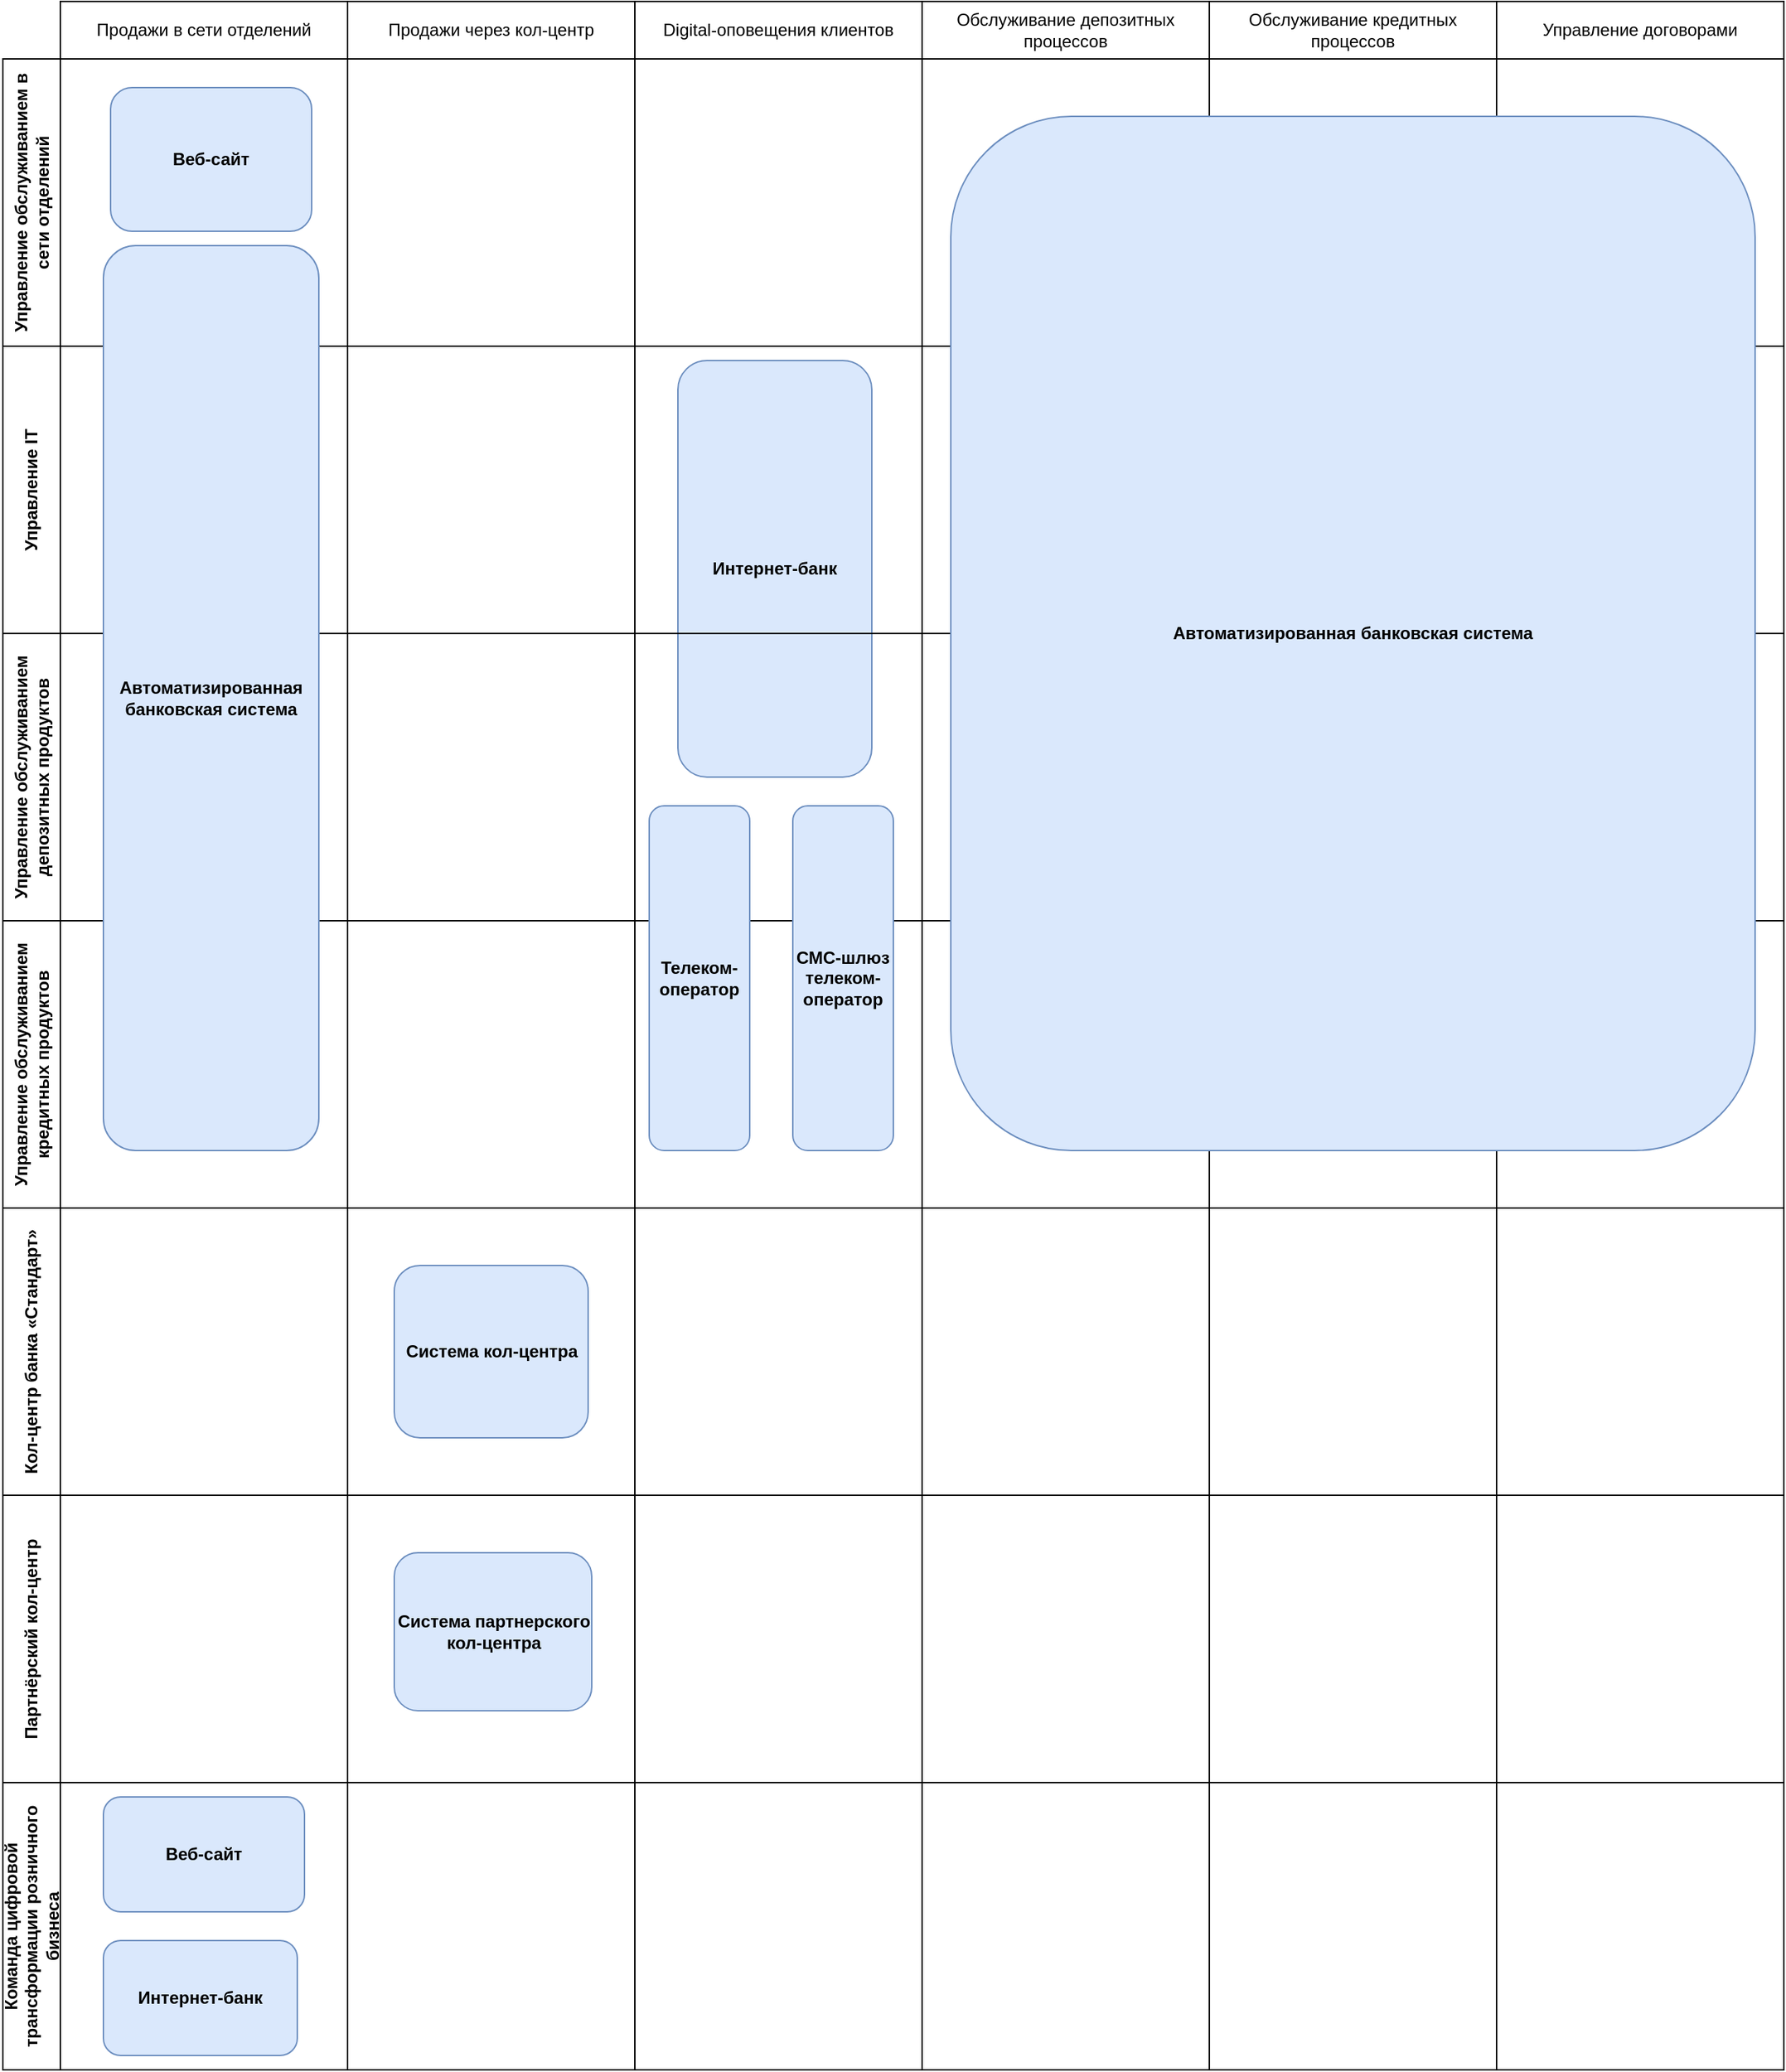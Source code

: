 <mxfile version="28.0.6">
  <diagram name="Page-1" id="ZzCQDpJdlgO6_vd3DV8p">
    <mxGraphModel grid="1" page="1" gridSize="10" guides="1" tooltips="1" connect="1" arrows="1" fold="1" pageScale="1" pageWidth="850" pageHeight="1100" math="0" shadow="0">
      <root>
        <mxCell id="0" />
        <mxCell id="1" parent="0" />
        <mxCell id="CYB_kAXHNTFLcmaQPsNi-47" value="&lt;div&gt;Интернет-банк&lt;/div&gt;" style="rounded=1;whiteSpace=wrap;html=1;fillColor=#dae8fc;strokeColor=#6c8ebf;fontStyle=1;movable=1;resizable=1;rotatable=1;deletable=1;editable=1;locked=0;connectable=1;" vertex="1" parent="1">
          <mxGeometry x="540" y="310" width="135" height="290" as="geometry" />
        </mxCell>
        <mxCell id="mDsjxRT4FCpU41-lAUft-2" value="" style="group;movable=1;resizable=1;rotatable=1;deletable=1;editable=1;locked=0;connectable=1;" connectable="0" vertex="1" parent="1">
          <mxGeometry x="70" y="60" width="1240" height="1440" as="geometry" />
        </mxCell>
        <mxCell id="CYB_kAXHNTFLcmaQPsNi-10" value="" style="group;horizontal=1;verticalAlign=bottom;labelPosition=left;verticalLabelPosition=top;align=right;textDirection=rtl;movable=1;resizable=1;rotatable=1;deletable=1;editable=1;locked=0;connectable=1;" vertex="1" connectable="0" parent="mDsjxRT4FCpU41-lAUft-2">
          <mxGeometry width="240" height="280" as="geometry" />
        </mxCell>
        <mxCell id="CYB_kAXHNTFLcmaQPsNi-8" value="Продажи в сети отделений" style="rounded=0;whiteSpace=wrap;html=1;movable=1;resizable=1;rotatable=1;deletable=1;editable=1;locked=0;connectable=1;" vertex="1" parent="CYB_kAXHNTFLcmaQPsNi-10">
          <mxGeometry x="40" width="200" height="40" as="geometry" />
        </mxCell>
        <mxCell id="CYB_kAXHNTFLcmaQPsNi-9" value="&lt;div&gt;&lt;strong&gt;Управление обслуживанием в сети отделений&lt;/strong&gt;&lt;/div&gt;" style="rounded=0;whiteSpace=wrap;html=1;horizontal=0;movable=1;resizable=1;rotatable=1;deletable=1;editable=1;locked=0;connectable=1;" vertex="1" parent="CYB_kAXHNTFLcmaQPsNi-10">
          <mxGeometry y="40" width="40" height="200" as="geometry" />
        </mxCell>
        <mxCell id="CYB_kAXHNTFLcmaQPsNi-7" value="" style="swimlane;startSize=0;movable=1;resizable=1;rotatable=1;deletable=1;editable=1;locked=0;connectable=1;" vertex="1" parent="CYB_kAXHNTFLcmaQPsNi-10">
          <mxGeometry x="40" y="40" width="200" height="200" as="geometry">
            <mxRectangle x="40" y="40" width="50" height="40" as="alternateBounds" />
          </mxGeometry>
        </mxCell>
        <mxCell id="CYB_kAXHNTFLcmaQPsNi-50" value="Веб-сайт" style="rounded=1;whiteSpace=wrap;html=1;fillColor=#dae8fc;strokeColor=#6c8ebf;movable=1;resizable=1;rotatable=1;deletable=1;editable=1;locked=0;connectable=1;fontStyle=1" vertex="1" parent="CYB_kAXHNTFLcmaQPsNi-7">
          <mxGeometry x="35" y="20" width="140" height="100" as="geometry" />
        </mxCell>
        <mxCell id="CYB_kAXHNTFLcmaQPsNi-14" value="" style="group;movable=1;resizable=1;rotatable=1;deletable=1;editable=1;locked=0;connectable=1;" vertex="1" connectable="0" parent="mDsjxRT4FCpU41-lAUft-2">
          <mxGeometry x="240" width="200" height="240" as="geometry" />
        </mxCell>
        <mxCell id="CYB_kAXHNTFLcmaQPsNi-11" value="" style="swimlane;startSize=0;movable=1;resizable=1;rotatable=1;deletable=1;editable=1;locked=0;connectable=1;" vertex="1" parent="CYB_kAXHNTFLcmaQPsNi-14">
          <mxGeometry y="40" width="200" height="200" as="geometry">
            <mxRectangle x="40" y="40" width="50" height="40" as="alternateBounds" />
          </mxGeometry>
        </mxCell>
        <mxCell id="CYB_kAXHNTFLcmaQPsNi-12" value="Продажи через кол-центр" style="rounded=0;whiteSpace=wrap;html=1;movable=1;resizable=1;rotatable=1;deletable=1;editable=1;locked=0;connectable=1;" vertex="1" parent="CYB_kAXHNTFLcmaQPsNi-14">
          <mxGeometry width="200" height="40" as="geometry" />
        </mxCell>
        <mxCell id="CYB_kAXHNTFLcmaQPsNi-24" value="" style="group;movable=1;resizable=1;rotatable=1;deletable=1;editable=1;locked=0;connectable=1;" vertex="1" connectable="0" parent="mDsjxRT4FCpU41-lAUft-2">
          <mxGeometry y="240" width="440" height="800" as="geometry" />
        </mxCell>
        <mxCell id="CYB_kAXHNTFLcmaQPsNi-21" value="&lt;strong&gt;Управление IT&lt;/strong&gt;" style="rounded=0;whiteSpace=wrap;html=1;horizontal=0;movable=1;resizable=1;rotatable=1;deletable=1;editable=1;locked=0;connectable=1;" vertex="1" parent="CYB_kAXHNTFLcmaQPsNi-24">
          <mxGeometry width="40" height="200" as="geometry" />
        </mxCell>
        <mxCell id="CYB_kAXHNTFLcmaQPsNi-22" value="" style="swimlane;startSize=0;movable=1;resizable=1;rotatable=1;deletable=1;editable=1;locked=0;connectable=1;" vertex="1" parent="CYB_kAXHNTFLcmaQPsNi-24">
          <mxGeometry x="40" width="400" height="800" as="geometry">
            <mxRectangle x="40" width="50" height="40" as="alternateBounds" />
          </mxGeometry>
        </mxCell>
        <mxCell id="CYB_kAXHNTFLcmaQPsNi-25" value="" style="group;movable=1;resizable=1;rotatable=1;deletable=1;editable=1;locked=0;connectable=1;" vertex="1" connectable="0" parent="CYB_kAXHNTFLcmaQPsNi-22">
          <mxGeometry x="-40" y="200" width="440" height="600" as="geometry" />
        </mxCell>
        <mxCell id="CYB_kAXHNTFLcmaQPsNi-26" value="&lt;strong&gt;Управление обслуживанием депозитных продуктов&lt;/strong&gt;" style="rounded=0;whiteSpace=wrap;html=1;horizontal=0;movable=1;resizable=1;rotatable=1;deletable=1;editable=1;locked=0;connectable=1;" vertex="1" parent="CYB_kAXHNTFLcmaQPsNi-25">
          <mxGeometry width="40" height="200" as="geometry" />
        </mxCell>
        <mxCell id="CYB_kAXHNTFLcmaQPsNi-27" value="" style="swimlane;startSize=0;movable=1;resizable=1;rotatable=1;deletable=1;editable=1;locked=0;connectable=1;" vertex="1" parent="CYB_kAXHNTFLcmaQPsNi-25">
          <mxGeometry x="40" width="400" height="600" as="geometry">
            <mxRectangle x="40" y="40" width="50" height="40" as="alternateBounds" />
          </mxGeometry>
        </mxCell>
        <mxCell id="CYB_kAXHNTFLcmaQPsNi-30" value="" style="group;movable=1;resizable=1;rotatable=1;deletable=1;editable=1;locked=0;connectable=1;" vertex="1" connectable="0" parent="CYB_kAXHNTFLcmaQPsNi-27">
          <mxGeometry x="-40" y="200" width="440" height="400" as="geometry" />
        </mxCell>
        <mxCell id="CYB_kAXHNTFLcmaQPsNi-31" value="&lt;strong&gt;Управление обслуживанием кредитных продуктов&lt;/strong&gt;" style="rounded=0;whiteSpace=wrap;html=1;horizontal=0;movable=1;resizable=1;rotatable=1;deletable=1;editable=1;locked=0;connectable=1;" vertex="1" parent="CYB_kAXHNTFLcmaQPsNi-30">
          <mxGeometry width="40" height="200" as="geometry" />
        </mxCell>
        <mxCell id="CYB_kAXHNTFLcmaQPsNi-32" value="" style="swimlane;startSize=0;movable=1;resizable=1;rotatable=1;deletable=1;editable=1;locked=0;connectable=1;" vertex="1" parent="CYB_kAXHNTFLcmaQPsNi-30">
          <mxGeometry x="40" width="400" height="400" as="geometry">
            <mxRectangle x="40" y="40" width="50" height="40" as="alternateBounds" />
          </mxGeometry>
        </mxCell>
        <mxCell id="CYB_kAXHNTFLcmaQPsNi-34" value="" style="group;movable=1;resizable=1;rotatable=1;deletable=1;editable=1;locked=0;connectable=1;" vertex="1" connectable="0" parent="CYB_kAXHNTFLcmaQPsNi-32">
          <mxGeometry x="-40" y="200" width="440" height="200" as="geometry" />
        </mxCell>
        <mxCell id="CYB_kAXHNTFLcmaQPsNi-35" value="&lt;strong&gt;Кол-центр банка «Стандарт»&lt;/strong&gt;" style="rounded=0;whiteSpace=wrap;html=1;horizontal=0;movable=1;resizable=1;rotatable=1;deletable=1;editable=1;locked=0;connectable=1;" vertex="1" parent="CYB_kAXHNTFLcmaQPsNi-34">
          <mxGeometry width="40" height="200" as="geometry" />
        </mxCell>
        <mxCell id="CYB_kAXHNTFLcmaQPsNi-36" value="" style="swimlane;startSize=0;movable=1;resizable=1;rotatable=1;deletable=1;editable=1;locked=0;connectable=1;" vertex="1" parent="CYB_kAXHNTFLcmaQPsNi-34">
          <mxGeometry x="40" width="200" height="200" as="geometry">
            <mxRectangle x="40" y="40" width="50" height="40" as="alternateBounds" />
          </mxGeometry>
        </mxCell>
        <mxCell id="CYB_kAXHNTFLcmaQPsNi-37" value="" style="swimlane;startSize=0;movable=1;resizable=1;rotatable=1;deletable=1;editable=1;locked=0;connectable=1;" vertex="1" parent="CYB_kAXHNTFLcmaQPsNi-34">
          <mxGeometry x="240" width="200" height="200" as="geometry">
            <mxRectangle x="40" y="40" width="50" height="40" as="alternateBounds" />
          </mxGeometry>
        </mxCell>
        <mxCell id="CYB_kAXHNTFLcmaQPsNi-48" value="Система кол-центра" style="rounded=1;whiteSpace=wrap;html=1;fillColor=#dae8fc;strokeColor=#6c8ebf;fontStyle=1;movable=1;resizable=1;rotatable=1;deletable=1;editable=1;locked=0;connectable=1;" vertex="1" parent="CYB_kAXHNTFLcmaQPsNi-37">
          <mxGeometry x="32.5" y="40" width="135" height="120" as="geometry" />
        </mxCell>
        <mxCell id="CYB_kAXHNTFLcmaQPsNi-33" value="" style="swimlane;startSize=0;movable=1;resizable=1;rotatable=1;deletable=1;editable=1;locked=0;connectable=1;" vertex="1" parent="CYB_kAXHNTFLcmaQPsNi-30">
          <mxGeometry x="240" width="200" height="200" as="geometry">
            <mxRectangle x="40" y="40" width="50" height="40" as="alternateBounds" />
          </mxGeometry>
        </mxCell>
        <mxCell id="CYB_kAXHNTFLcmaQPsNi-28" value="" style="swimlane;startSize=0;movable=1;resizable=1;rotatable=1;deletable=1;editable=1;locked=0;connectable=1;" vertex="1" parent="CYB_kAXHNTFLcmaQPsNi-25">
          <mxGeometry x="240" width="200" height="200" as="geometry">
            <mxRectangle x="40" y="40" width="50" height="40" as="alternateBounds" />
          </mxGeometry>
        </mxCell>
        <mxCell id="CYB_kAXHNTFLcmaQPsNi-46" value="Автоматизированная банковская система" style="rounded=1;whiteSpace=wrap;html=1;fillColor=#dae8fc;strokeColor=#6c8ebf;fontStyle=1;movable=1;resizable=1;rotatable=1;deletable=1;editable=1;locked=0;connectable=1;" vertex="1" parent="CYB_kAXHNTFLcmaQPsNi-22">
          <mxGeometry x="30" y="-70" width="150" height="630" as="geometry" />
        </mxCell>
        <mxCell id="CYB_kAXHNTFLcmaQPsNi-23" value="" style="swimlane;startSize=0;movable=1;resizable=1;rotatable=1;deletable=1;editable=1;locked=0;connectable=1;" vertex="1" parent="CYB_kAXHNTFLcmaQPsNi-24">
          <mxGeometry x="240" width="200" height="200" as="geometry">
            <mxRectangle x="40" y="40" width="50" height="40" as="alternateBounds" />
          </mxGeometry>
        </mxCell>
        <mxCell id="CYB_kAXHNTFLcmaQPsNi-38" value="" style="group;movable=1;resizable=1;rotatable=1;deletable=1;editable=1;locked=0;connectable=1;" vertex="1" connectable="0" parent="mDsjxRT4FCpU41-lAUft-2">
          <mxGeometry y="1040" width="440" height="200" as="geometry" />
        </mxCell>
        <mxCell id="CYB_kAXHNTFLcmaQPsNi-39" value="&lt;strong&gt;Партнёрский кол-центр&lt;/strong&gt;" style="rounded=0;whiteSpace=wrap;html=1;horizontal=0;movable=1;resizable=1;rotatable=1;deletable=1;editable=1;locked=0;connectable=1;" vertex="1" parent="CYB_kAXHNTFLcmaQPsNi-38">
          <mxGeometry width="40" height="200" as="geometry" />
        </mxCell>
        <mxCell id="CYB_kAXHNTFLcmaQPsNi-40" value="" style="swimlane;startSize=0;movable=1;resizable=1;rotatable=1;deletable=1;editable=1;locked=0;connectable=1;" vertex="1" parent="CYB_kAXHNTFLcmaQPsNi-38">
          <mxGeometry x="40" width="200" height="200" as="geometry">
            <mxRectangle x="40" y="40" width="50" height="40" as="alternateBounds" />
          </mxGeometry>
        </mxCell>
        <mxCell id="CYB_kAXHNTFLcmaQPsNi-41" value="" style="swimlane;startSize=0;movable=1;resizable=1;rotatable=1;deletable=1;editable=1;locked=0;connectable=1;" vertex="1" parent="CYB_kAXHNTFLcmaQPsNi-38">
          <mxGeometry x="240" width="200" height="200" as="geometry">
            <mxRectangle x="40" y="40" width="50" height="40" as="alternateBounds" />
          </mxGeometry>
        </mxCell>
        <mxCell id="CYB_kAXHNTFLcmaQPsNi-49" value="Система партнерского кол-центра" style="rounded=1;whiteSpace=wrap;html=1;fillColor=#dae8fc;strokeColor=#6c8ebf;fontStyle=1;movable=1;resizable=1;rotatable=1;deletable=1;editable=1;locked=0;connectable=1;" vertex="1" parent="CYB_kAXHNTFLcmaQPsNi-41">
          <mxGeometry x="32.5" y="40" width="137.5" height="110" as="geometry" />
        </mxCell>
        <mxCell id="CYB_kAXHNTFLcmaQPsNi-42" value="" style="group;movable=1;resizable=1;rotatable=1;deletable=1;editable=1;locked=0;connectable=1;" vertex="1" connectable="0" parent="mDsjxRT4FCpU41-lAUft-2">
          <mxGeometry y="1240" width="440" height="200" as="geometry" />
        </mxCell>
        <mxCell id="CYB_kAXHNTFLcmaQPsNi-43" value="&lt;strong&gt;Команда цифровой трансформации розничного бизнеса&lt;/strong&gt;" style="rounded=0;whiteSpace=wrap;html=1;horizontal=0;movable=1;resizable=1;rotatable=1;deletable=1;editable=1;locked=0;connectable=1;" vertex="1" parent="CYB_kAXHNTFLcmaQPsNi-42">
          <mxGeometry width="40" height="200" as="geometry" />
        </mxCell>
        <mxCell id="CYB_kAXHNTFLcmaQPsNi-44" value="" style="swimlane;startSize=0;movable=1;resizable=1;rotatable=1;deletable=1;editable=1;locked=0;connectable=1;" vertex="1" parent="CYB_kAXHNTFLcmaQPsNi-42">
          <mxGeometry x="40" width="200" height="200" as="geometry">
            <mxRectangle x="40" y="40" width="50" height="40" as="alternateBounds" />
          </mxGeometry>
        </mxCell>
        <mxCell id="mDsjxRT4FCpU41-lAUft-4" value="Веб-сайт" style="rounded=1;whiteSpace=wrap;html=1;fillColor=#dae8fc;strokeColor=#6c8ebf;movable=1;resizable=1;rotatable=1;deletable=1;editable=1;locked=0;connectable=1;fontStyle=1" vertex="1" parent="CYB_kAXHNTFLcmaQPsNi-44">
          <mxGeometry x="30" y="10" width="140" height="80" as="geometry" />
        </mxCell>
        <mxCell id="mDsjxRT4FCpU41-lAUft-5" value="&lt;div&gt;Интернет-банк&lt;/div&gt;" style="rounded=1;whiteSpace=wrap;html=1;fillColor=#dae8fc;strokeColor=#6c8ebf;fontStyle=1;movable=1;resizable=1;rotatable=1;deletable=1;editable=1;locked=0;connectable=1;" vertex="1" parent="CYB_kAXHNTFLcmaQPsNi-44">
          <mxGeometry x="30" y="110" width="135" height="80" as="geometry" />
        </mxCell>
        <mxCell id="CYB_kAXHNTFLcmaQPsNi-45" value="" style="swimlane;startSize=0;movable=1;resizable=1;rotatable=1;deletable=1;editable=1;locked=0;connectable=1;" vertex="1" parent="CYB_kAXHNTFLcmaQPsNi-42">
          <mxGeometry x="240" width="200" height="200" as="geometry">
            <mxRectangle x="40" y="40" width="50" height="40" as="alternateBounds" />
          </mxGeometry>
        </mxCell>
        <mxCell id="CYB_kAXHNTFLcmaQPsNi-51" value="" style="group;movable=1;resizable=1;rotatable=1;deletable=1;editable=1;locked=0;connectable=1;" vertex="1" connectable="0" parent="mDsjxRT4FCpU41-lAUft-2">
          <mxGeometry x="440" width="200" height="440" as="geometry" />
        </mxCell>
        <mxCell id="CYB_kAXHNTFLcmaQPsNi-52" value="" style="swimlane;startSize=0;movable=1;resizable=1;rotatable=1;deletable=1;editable=1;locked=0;connectable=1;" vertex="1" parent="CYB_kAXHNTFLcmaQPsNi-51">
          <mxGeometry y="40" width="200" height="400" as="geometry">
            <mxRectangle x="40" y="40" width="50" height="40" as="alternateBounds" />
          </mxGeometry>
        </mxCell>
        <mxCell id="CYB_kAXHNTFLcmaQPsNi-64" value="" style="swimlane;startSize=0;movable=1;resizable=1;rotatable=1;deletable=1;editable=1;locked=0;connectable=1;" vertex="1" parent="CYB_kAXHNTFLcmaQPsNi-52">
          <mxGeometry y="200" width="200" height="200" as="geometry">
            <mxRectangle x="40" y="40" width="50" height="40" as="alternateBounds" />
          </mxGeometry>
        </mxCell>
        <mxCell id="CYB_kAXHNTFLcmaQPsNi-53" value="Digital-оповещения клиентов" style="rounded=0;whiteSpace=wrap;html=1;movable=1;resizable=1;rotatable=1;deletable=1;editable=1;locked=0;connectable=1;" vertex="1" parent="CYB_kAXHNTFLcmaQPsNi-51">
          <mxGeometry width="200" height="40" as="geometry" />
        </mxCell>
        <mxCell id="CYB_kAXHNTFLcmaQPsNi-54" value="" style="group;movable=1;resizable=1;rotatable=1;deletable=1;editable=1;locked=0;connectable=1;" vertex="1" connectable="0" parent="mDsjxRT4FCpU41-lAUft-2">
          <mxGeometry x="640" width="200" height="240" as="geometry" />
        </mxCell>
        <mxCell id="CYB_kAXHNTFLcmaQPsNi-55" value="" style="swimlane;startSize=0;movable=1;resizable=1;rotatable=1;deletable=1;editable=1;locked=0;connectable=1;" vertex="1" parent="CYB_kAXHNTFLcmaQPsNi-54">
          <mxGeometry y="40" width="200" height="200" as="geometry">
            <mxRectangle x="40" y="40" width="50" height="40" as="alternateBounds" />
          </mxGeometry>
        </mxCell>
        <mxCell id="CYB_kAXHNTFLcmaQPsNi-56" value="Обслуживание депозитных процессов" style="rounded=0;whiteSpace=wrap;html=1;movable=1;resizable=1;rotatable=1;deletable=1;editable=1;locked=0;connectable=1;" vertex="1" parent="CYB_kAXHNTFLcmaQPsNi-54">
          <mxGeometry width="200" height="40" as="geometry" />
        </mxCell>
        <mxCell id="CYB_kAXHNTFLcmaQPsNi-57" value="" style="group;movable=1;resizable=1;rotatable=1;deletable=1;editable=1;locked=0;connectable=1;" vertex="1" connectable="0" parent="mDsjxRT4FCpU41-lAUft-2">
          <mxGeometry x="840" width="200" height="440" as="geometry" />
        </mxCell>
        <mxCell id="CYB_kAXHNTFLcmaQPsNi-58" value="" style="swimlane;startSize=0;movable=1;resizable=1;rotatable=1;deletable=1;editable=1;locked=0;connectable=1;" vertex="1" parent="CYB_kAXHNTFLcmaQPsNi-57">
          <mxGeometry y="40" width="200" height="400" as="geometry">
            <mxRectangle x="40" y="40" width="50" height="40" as="alternateBounds" />
          </mxGeometry>
        </mxCell>
        <mxCell id="CYB_kAXHNTFLcmaQPsNi-67" value="" style="swimlane;startSize=0;movable=1;resizable=1;rotatable=1;deletable=1;editable=1;locked=0;connectable=1;" vertex="1" parent="CYB_kAXHNTFLcmaQPsNi-58">
          <mxGeometry y="200" width="200" height="200" as="geometry">
            <mxRectangle x="40" y="40" width="50" height="40" as="alternateBounds" />
          </mxGeometry>
        </mxCell>
        <mxCell id="CYB_kAXHNTFLcmaQPsNi-59" value="Обслуживание кредитных процессов" style="rounded=0;whiteSpace=wrap;html=1;movable=1;resizable=1;rotatable=1;deletable=1;editable=1;locked=0;connectable=1;" vertex="1" parent="CYB_kAXHNTFLcmaQPsNi-57">
          <mxGeometry width="200" height="40" as="geometry" />
        </mxCell>
        <mxCell id="CYB_kAXHNTFLcmaQPsNi-60" value="" style="group;movable=1;resizable=1;rotatable=1;deletable=1;editable=1;locked=0;connectable=1;" vertex="1" connectable="0" parent="mDsjxRT4FCpU41-lAUft-2">
          <mxGeometry x="1040" width="200" height="240" as="geometry" />
        </mxCell>
        <mxCell id="CYB_kAXHNTFLcmaQPsNi-61" value="" style="swimlane;startSize=0;movable=1;resizable=1;rotatable=1;deletable=1;editable=1;locked=0;connectable=1;" vertex="1" parent="CYB_kAXHNTFLcmaQPsNi-60">
          <mxGeometry y="40" width="200" height="200" as="geometry">
            <mxRectangle x="40" y="40" width="50" height="40" as="alternateBounds" />
          </mxGeometry>
        </mxCell>
        <mxCell id="CYB_kAXHNTFLcmaQPsNi-62" value="Управление договорами" style="rounded=0;whiteSpace=wrap;html=1;movable=1;resizable=1;rotatable=1;deletable=1;editable=1;locked=0;connectable=1;" vertex="1" parent="CYB_kAXHNTFLcmaQPsNi-60">
          <mxGeometry width="200" height="40" as="geometry" />
        </mxCell>
        <mxCell id="CYB_kAXHNTFLcmaQPsNi-66" value="" style="swimlane;startSize=0;movable=1;resizable=1;rotatable=1;deletable=1;editable=1;locked=0;connectable=1;" vertex="1" parent="mDsjxRT4FCpU41-lAUft-2">
          <mxGeometry x="640" y="240" width="200" height="200" as="geometry">
            <mxRectangle x="40" y="40" width="50" height="40" as="alternateBounds" />
          </mxGeometry>
        </mxCell>
        <mxCell id="CYB_kAXHNTFLcmaQPsNi-68" value="" style="swimlane;startSize=0;movable=1;resizable=1;rotatable=1;deletable=1;editable=1;locked=0;connectable=1;" vertex="1" parent="mDsjxRT4FCpU41-lAUft-2">
          <mxGeometry x="1040" y="240" width="200" height="200" as="geometry">
            <mxRectangle x="40" y="40" width="50" height="40" as="alternateBounds" />
          </mxGeometry>
        </mxCell>
        <mxCell id="CYB_kAXHNTFLcmaQPsNi-69" value="" style="swimlane;startSize=0;movable=1;resizable=1;rotatable=1;deletable=1;editable=1;locked=0;connectable=1;" vertex="1" parent="mDsjxRT4FCpU41-lAUft-2">
          <mxGeometry x="440" y="440" width="800" height="600" as="geometry">
            <mxRectangle x="40" y="40" width="50" height="40" as="alternateBounds" />
          </mxGeometry>
        </mxCell>
        <mxCell id="CYB_kAXHNTFLcmaQPsNi-77" value="" style="swimlane;startSize=0;movable=1;resizable=1;rotatable=1;deletable=1;editable=1;locked=0;connectable=1;" vertex="1" parent="CYB_kAXHNTFLcmaQPsNi-69">
          <mxGeometry y="200" width="800" height="400" as="geometry">
            <mxRectangle x="40" y="40" width="50" height="40" as="alternateBounds" />
          </mxGeometry>
        </mxCell>
        <mxCell id="CYB_kAXHNTFLcmaQPsNi-81" value="" style="swimlane;startSize=0;movable=1;resizable=1;rotatable=1;deletable=1;editable=1;locked=0;connectable=1;" vertex="1" parent="CYB_kAXHNTFLcmaQPsNi-77">
          <mxGeometry y="200" width="200" height="200" as="geometry">
            <mxRectangle x="40" y="40" width="50" height="40" as="alternateBounds" />
          </mxGeometry>
        </mxCell>
        <mxCell id="CYB_kAXHNTFLcmaQPsNi-82" value="" style="swimlane;startSize=0;movable=1;resizable=1;rotatable=1;deletable=1;editable=1;locked=0;connectable=1;" vertex="1" parent="CYB_kAXHNTFLcmaQPsNi-77">
          <mxGeometry x="400" y="200" width="200" height="200" as="geometry">
            <mxRectangle x="40" y="40" width="50" height="40" as="alternateBounds" />
          </mxGeometry>
        </mxCell>
        <mxCell id="CYB_kAXHNTFLcmaQPsNi-83" value="" style="swimlane;startSize=0;movable=1;resizable=1;rotatable=1;deletable=1;editable=1;locked=0;connectable=1;" vertex="1" parent="CYB_kAXHNTFLcmaQPsNi-77">
          <mxGeometry x="200" y="200" width="200" height="200" as="geometry">
            <mxRectangle x="40" y="40" width="50" height="40" as="alternateBounds" />
          </mxGeometry>
        </mxCell>
        <mxCell id="CYB_kAXHNTFLcmaQPsNi-84" value="" style="swimlane;startSize=0;movable=1;resizable=1;rotatable=1;deletable=1;editable=1;locked=0;connectable=1;" vertex="1" parent="CYB_kAXHNTFLcmaQPsNi-77">
          <mxGeometry x="600" y="200" width="200" height="200" as="geometry">
            <mxRectangle x="40" y="40" width="50" height="40" as="alternateBounds" />
          </mxGeometry>
        </mxCell>
        <mxCell id="CYB_kAXHNTFLcmaQPsNi-78" value="" style="swimlane;startSize=0;movable=1;resizable=1;rotatable=1;deletable=1;editable=1;locked=0;connectable=1;" vertex="1" parent="CYB_kAXHNTFLcmaQPsNi-69">
          <mxGeometry x="400" y="200" width="200" height="200" as="geometry">
            <mxRectangle x="40" y="40" width="50" height="40" as="alternateBounds" />
          </mxGeometry>
        </mxCell>
        <mxCell id="CYB_kAXHNTFLcmaQPsNi-79" value="" style="swimlane;startSize=0;movable=1;resizable=1;rotatable=1;deletable=1;editable=1;locked=0;connectable=1;" vertex="1" parent="CYB_kAXHNTFLcmaQPsNi-69">
          <mxGeometry x="200" y="200" width="200" height="200" as="geometry">
            <mxRectangle x="40" y="40" width="50" height="40" as="alternateBounds" />
          </mxGeometry>
        </mxCell>
        <mxCell id="CYB_kAXHNTFLcmaQPsNi-80" value="" style="swimlane;startSize=0;movable=1;resizable=1;rotatable=1;deletable=1;editable=1;locked=0;connectable=1;" vertex="1" parent="CYB_kAXHNTFLcmaQPsNi-69">
          <mxGeometry x="600" y="200" width="200" height="200" as="geometry">
            <mxRectangle x="40" y="40" width="50" height="40" as="alternateBounds" />
          </mxGeometry>
        </mxCell>
        <mxCell id="CYB_kAXHNTFLcmaQPsNi-70" value="" style="swimlane;startSize=0;movable=1;resizable=1;rotatable=1;deletable=1;editable=1;locked=0;connectable=1;" vertex="1" parent="mDsjxRT4FCpU41-lAUft-2">
          <mxGeometry x="840" y="440" width="200" height="200" as="geometry">
            <mxRectangle x="40" y="40" width="50" height="40" as="alternateBounds" />
          </mxGeometry>
        </mxCell>
        <mxCell id="CYB_kAXHNTFLcmaQPsNi-71" value="" style="swimlane;startSize=0;movable=1;resizable=1;rotatable=1;deletable=1;editable=1;locked=0;connectable=1;" vertex="1" parent="mDsjxRT4FCpU41-lAUft-2">
          <mxGeometry x="640" y="440" width="200" height="200" as="geometry">
            <mxRectangle x="40" y="40" width="50" height="40" as="alternateBounds" />
          </mxGeometry>
        </mxCell>
        <mxCell id="CYB_kAXHNTFLcmaQPsNi-72" value="" style="swimlane;startSize=0;movable=1;resizable=1;rotatable=1;deletable=1;editable=1;locked=0;connectable=1;" vertex="1" parent="mDsjxRT4FCpU41-lAUft-2">
          <mxGeometry x="1040" y="440" width="200" height="200" as="geometry">
            <mxRectangle x="40" y="40" width="50" height="40" as="alternateBounds" />
          </mxGeometry>
        </mxCell>
        <mxCell id="CYB_kAXHNTFLcmaQPsNi-85" value="" style="swimlane;startSize=0;movable=1;resizable=1;rotatable=1;deletable=1;editable=1;locked=0;connectable=1;" vertex="1" parent="mDsjxRT4FCpU41-lAUft-2">
          <mxGeometry x="440" y="1040" width="800" height="400" as="geometry">
            <mxRectangle x="40" y="40" width="50" height="40" as="alternateBounds" />
          </mxGeometry>
        </mxCell>
        <mxCell id="CYB_kAXHNTFLcmaQPsNi-93" value="" style="swimlane;startSize=0;movable=1;resizable=1;rotatable=1;deletable=1;editable=1;locked=0;connectable=1;" vertex="1" parent="CYB_kAXHNTFLcmaQPsNi-85">
          <mxGeometry y="200" width="200" height="200" as="geometry">
            <mxRectangle x="40" y="40" width="50" height="40" as="alternateBounds" />
          </mxGeometry>
        </mxCell>
        <mxCell id="CYB_kAXHNTFLcmaQPsNi-94" value="" style="swimlane;startSize=0;movable=1;resizable=1;rotatable=1;deletable=1;editable=1;locked=0;connectable=1;" vertex="1" parent="CYB_kAXHNTFLcmaQPsNi-85">
          <mxGeometry x="400" y="200" width="200" height="200" as="geometry">
            <mxRectangle x="40" y="40" width="50" height="40" as="alternateBounds" />
          </mxGeometry>
        </mxCell>
        <mxCell id="CYB_kAXHNTFLcmaQPsNi-95" value="" style="swimlane;startSize=0;movable=1;resizable=1;rotatable=1;deletable=1;editable=1;locked=0;connectable=1;" vertex="1" parent="CYB_kAXHNTFLcmaQPsNi-85">
          <mxGeometry x="200" y="200" width="200" height="200" as="geometry">
            <mxRectangle x="40" y="40" width="50" height="40" as="alternateBounds" />
          </mxGeometry>
        </mxCell>
        <mxCell id="CYB_kAXHNTFLcmaQPsNi-96" value="" style="swimlane;startSize=0;movable=1;resizable=1;rotatable=1;deletable=1;editable=1;locked=0;connectable=1;" vertex="1" parent="CYB_kAXHNTFLcmaQPsNi-85">
          <mxGeometry x="600" y="200" width="200" height="200" as="geometry">
            <mxRectangle x="40" y="40" width="50" height="40" as="alternateBounds" />
          </mxGeometry>
        </mxCell>
        <mxCell id="CYB_kAXHNTFLcmaQPsNi-86" value="" style="swimlane;startSize=0;movable=1;resizable=1;rotatable=1;deletable=1;editable=1;locked=0;connectable=1;" vertex="1" parent="mDsjxRT4FCpU41-lAUft-2">
          <mxGeometry x="840" y="1040" width="200" height="200" as="geometry">
            <mxRectangle x="40" y="40" width="50" height="40" as="alternateBounds" />
          </mxGeometry>
        </mxCell>
        <mxCell id="CYB_kAXHNTFLcmaQPsNi-87" value="" style="swimlane;startSize=0;movable=1;resizable=1;rotatable=1;deletable=1;editable=1;locked=0;connectable=1;" vertex="1" parent="mDsjxRT4FCpU41-lAUft-2">
          <mxGeometry x="640" y="1040" width="200" height="200" as="geometry">
            <mxRectangle x="40" y="40" width="50" height="40" as="alternateBounds" />
          </mxGeometry>
        </mxCell>
        <mxCell id="CYB_kAXHNTFLcmaQPsNi-88" value="" style="swimlane;startSize=0;movable=1;resizable=1;rotatable=1;deletable=1;editable=1;locked=0;connectable=1;" vertex="1" parent="mDsjxRT4FCpU41-lAUft-2">
          <mxGeometry x="1040" y="1040" width="200" height="200" as="geometry">
            <mxRectangle x="40" y="40" width="50" height="40" as="alternateBounds" />
          </mxGeometry>
        </mxCell>
        <mxCell id="CYB_kAXHNTFLcmaQPsNi-97" value="СМС-шлюз телеком-оператор" style="rounded=1;whiteSpace=wrap;html=1;fillColor=#dae8fc;strokeColor=#6c8ebf;fontStyle=1;movable=1;resizable=1;rotatable=1;deletable=1;editable=1;locked=0;connectable=1;" vertex="1" parent="1">
          <mxGeometry x="620" y="620" width="70" height="240" as="geometry" />
        </mxCell>
        <mxCell id="CYB_kAXHNTFLcmaQPsNi-98" value="Телеком-оператор" style="rounded=1;whiteSpace=wrap;html=1;fillColor=#dae8fc;strokeColor=#6c8ebf;fontStyle=1;movable=1;resizable=1;rotatable=1;deletable=1;editable=1;locked=0;connectable=1;" vertex="1" parent="1">
          <mxGeometry x="520" y="620" width="70" height="240" as="geometry" />
        </mxCell>
        <mxCell id="mDsjxRT4FCpU41-lAUft-3" value="Автоматизированная банковская система" style="rounded=1;whiteSpace=wrap;html=1;fillColor=#dae8fc;strokeColor=#6c8ebf;fontStyle=1;movable=1;resizable=1;rotatable=1;deletable=1;editable=1;locked=0;connectable=1;" vertex="1" parent="1">
          <mxGeometry x="730" y="140" width="560" height="720" as="geometry" />
        </mxCell>
      </root>
    </mxGraphModel>
  </diagram>
</mxfile>
